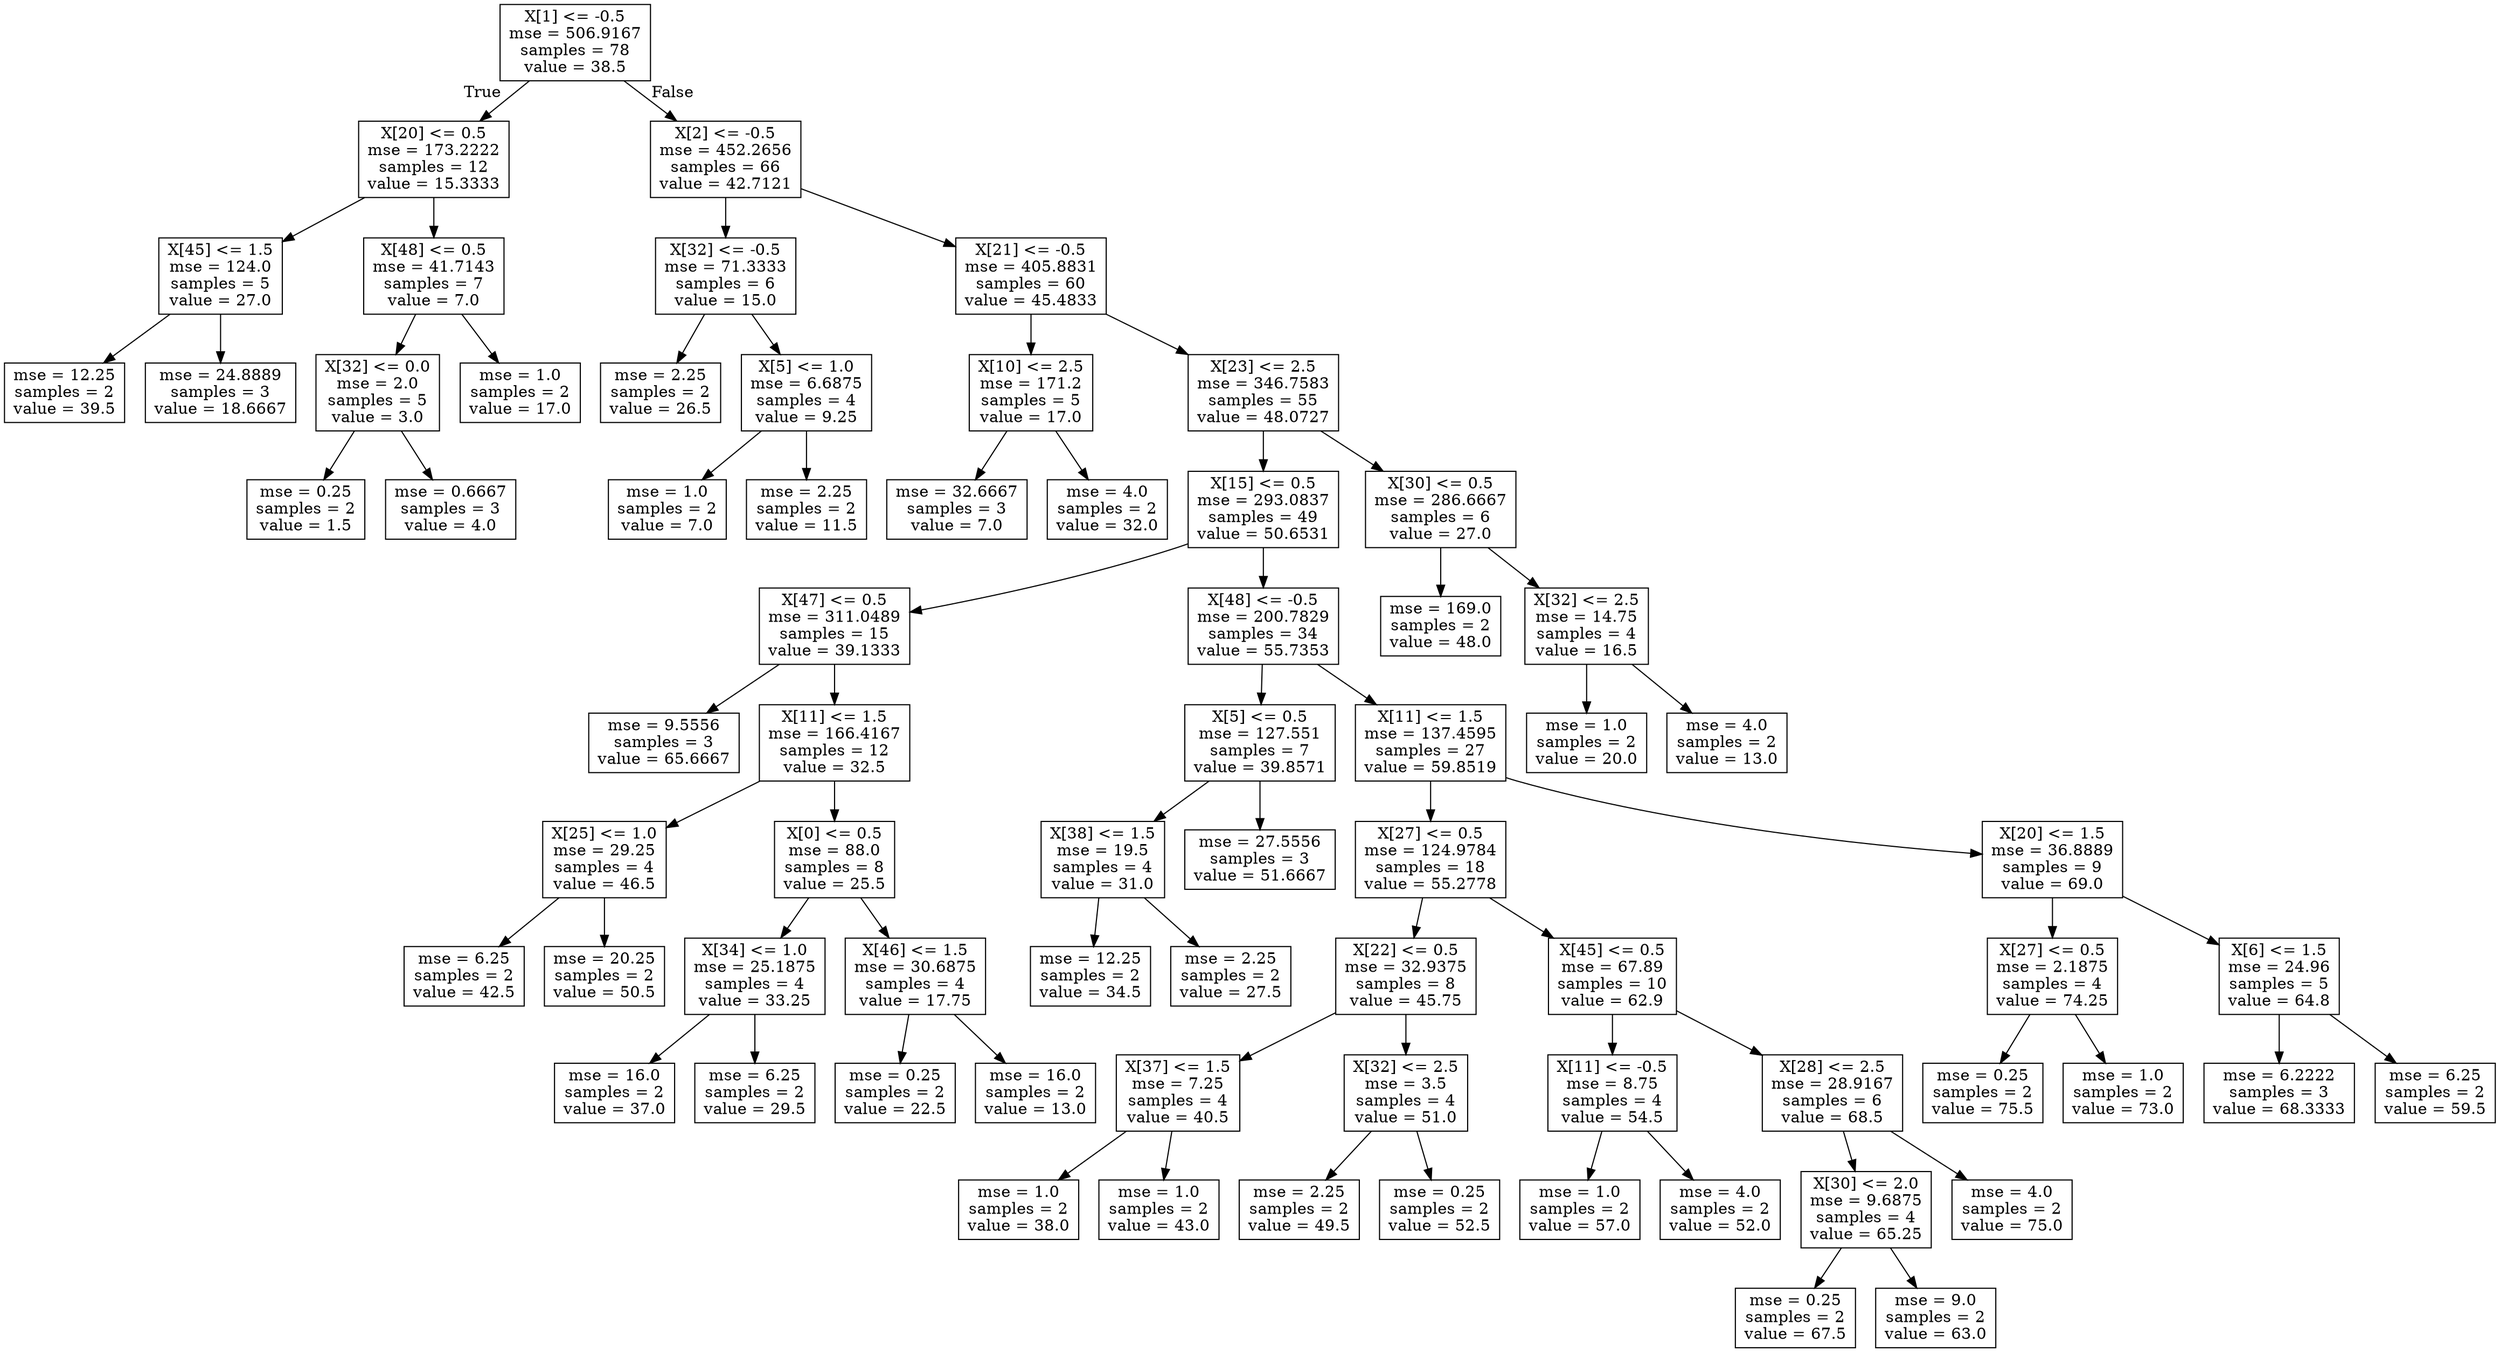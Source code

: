 digraph Tree {
node [shape=box] ;
0 [label="X[1] <= -0.5\nmse = 506.9167\nsamples = 78\nvalue = 38.5"] ;
1 [label="X[20] <= 0.5\nmse = 173.2222\nsamples = 12\nvalue = 15.3333"] ;
0 -> 1 [labeldistance=2.5, labelangle=45, headlabel="True"] ;
2 [label="X[45] <= 1.5\nmse = 124.0\nsamples = 5\nvalue = 27.0"] ;
1 -> 2 ;
3 [label="mse = 12.25\nsamples = 2\nvalue = 39.5"] ;
2 -> 3 ;
4 [label="mse = 24.8889\nsamples = 3\nvalue = 18.6667"] ;
2 -> 4 ;
5 [label="X[48] <= 0.5\nmse = 41.7143\nsamples = 7\nvalue = 7.0"] ;
1 -> 5 ;
6 [label="X[32] <= 0.0\nmse = 2.0\nsamples = 5\nvalue = 3.0"] ;
5 -> 6 ;
7 [label="mse = 0.25\nsamples = 2\nvalue = 1.5"] ;
6 -> 7 ;
8 [label="mse = 0.6667\nsamples = 3\nvalue = 4.0"] ;
6 -> 8 ;
9 [label="mse = 1.0\nsamples = 2\nvalue = 17.0"] ;
5 -> 9 ;
10 [label="X[2] <= -0.5\nmse = 452.2656\nsamples = 66\nvalue = 42.7121"] ;
0 -> 10 [labeldistance=2.5, labelangle=-45, headlabel="False"] ;
11 [label="X[32] <= -0.5\nmse = 71.3333\nsamples = 6\nvalue = 15.0"] ;
10 -> 11 ;
12 [label="mse = 2.25\nsamples = 2\nvalue = 26.5"] ;
11 -> 12 ;
13 [label="X[5] <= 1.0\nmse = 6.6875\nsamples = 4\nvalue = 9.25"] ;
11 -> 13 ;
14 [label="mse = 1.0\nsamples = 2\nvalue = 7.0"] ;
13 -> 14 ;
15 [label="mse = 2.25\nsamples = 2\nvalue = 11.5"] ;
13 -> 15 ;
16 [label="X[21] <= -0.5\nmse = 405.8831\nsamples = 60\nvalue = 45.4833"] ;
10 -> 16 ;
17 [label="X[10] <= 2.5\nmse = 171.2\nsamples = 5\nvalue = 17.0"] ;
16 -> 17 ;
18 [label="mse = 32.6667\nsamples = 3\nvalue = 7.0"] ;
17 -> 18 ;
19 [label="mse = 4.0\nsamples = 2\nvalue = 32.0"] ;
17 -> 19 ;
20 [label="X[23] <= 2.5\nmse = 346.7583\nsamples = 55\nvalue = 48.0727"] ;
16 -> 20 ;
21 [label="X[15] <= 0.5\nmse = 293.0837\nsamples = 49\nvalue = 50.6531"] ;
20 -> 21 ;
22 [label="X[47] <= 0.5\nmse = 311.0489\nsamples = 15\nvalue = 39.1333"] ;
21 -> 22 ;
23 [label="mse = 9.5556\nsamples = 3\nvalue = 65.6667"] ;
22 -> 23 ;
24 [label="X[11] <= 1.5\nmse = 166.4167\nsamples = 12\nvalue = 32.5"] ;
22 -> 24 ;
25 [label="X[25] <= 1.0\nmse = 29.25\nsamples = 4\nvalue = 46.5"] ;
24 -> 25 ;
26 [label="mse = 6.25\nsamples = 2\nvalue = 42.5"] ;
25 -> 26 ;
27 [label="mse = 20.25\nsamples = 2\nvalue = 50.5"] ;
25 -> 27 ;
28 [label="X[0] <= 0.5\nmse = 88.0\nsamples = 8\nvalue = 25.5"] ;
24 -> 28 ;
29 [label="X[34] <= 1.0\nmse = 25.1875\nsamples = 4\nvalue = 33.25"] ;
28 -> 29 ;
30 [label="mse = 16.0\nsamples = 2\nvalue = 37.0"] ;
29 -> 30 ;
31 [label="mse = 6.25\nsamples = 2\nvalue = 29.5"] ;
29 -> 31 ;
32 [label="X[46] <= 1.5\nmse = 30.6875\nsamples = 4\nvalue = 17.75"] ;
28 -> 32 ;
33 [label="mse = 0.25\nsamples = 2\nvalue = 22.5"] ;
32 -> 33 ;
34 [label="mse = 16.0\nsamples = 2\nvalue = 13.0"] ;
32 -> 34 ;
35 [label="X[48] <= -0.5\nmse = 200.7829\nsamples = 34\nvalue = 55.7353"] ;
21 -> 35 ;
36 [label="X[5] <= 0.5\nmse = 127.551\nsamples = 7\nvalue = 39.8571"] ;
35 -> 36 ;
37 [label="X[38] <= 1.5\nmse = 19.5\nsamples = 4\nvalue = 31.0"] ;
36 -> 37 ;
38 [label="mse = 12.25\nsamples = 2\nvalue = 34.5"] ;
37 -> 38 ;
39 [label="mse = 2.25\nsamples = 2\nvalue = 27.5"] ;
37 -> 39 ;
40 [label="mse = 27.5556\nsamples = 3\nvalue = 51.6667"] ;
36 -> 40 ;
41 [label="X[11] <= 1.5\nmse = 137.4595\nsamples = 27\nvalue = 59.8519"] ;
35 -> 41 ;
42 [label="X[27] <= 0.5\nmse = 124.9784\nsamples = 18\nvalue = 55.2778"] ;
41 -> 42 ;
43 [label="X[22] <= 0.5\nmse = 32.9375\nsamples = 8\nvalue = 45.75"] ;
42 -> 43 ;
44 [label="X[37] <= 1.5\nmse = 7.25\nsamples = 4\nvalue = 40.5"] ;
43 -> 44 ;
45 [label="mse = 1.0\nsamples = 2\nvalue = 38.0"] ;
44 -> 45 ;
46 [label="mse = 1.0\nsamples = 2\nvalue = 43.0"] ;
44 -> 46 ;
47 [label="X[32] <= 2.5\nmse = 3.5\nsamples = 4\nvalue = 51.0"] ;
43 -> 47 ;
48 [label="mse = 2.25\nsamples = 2\nvalue = 49.5"] ;
47 -> 48 ;
49 [label="mse = 0.25\nsamples = 2\nvalue = 52.5"] ;
47 -> 49 ;
50 [label="X[45] <= 0.5\nmse = 67.89\nsamples = 10\nvalue = 62.9"] ;
42 -> 50 ;
51 [label="X[11] <= -0.5\nmse = 8.75\nsamples = 4\nvalue = 54.5"] ;
50 -> 51 ;
52 [label="mse = 1.0\nsamples = 2\nvalue = 57.0"] ;
51 -> 52 ;
53 [label="mse = 4.0\nsamples = 2\nvalue = 52.0"] ;
51 -> 53 ;
54 [label="X[28] <= 2.5\nmse = 28.9167\nsamples = 6\nvalue = 68.5"] ;
50 -> 54 ;
55 [label="X[30] <= 2.0\nmse = 9.6875\nsamples = 4\nvalue = 65.25"] ;
54 -> 55 ;
56 [label="mse = 0.25\nsamples = 2\nvalue = 67.5"] ;
55 -> 56 ;
57 [label="mse = 9.0\nsamples = 2\nvalue = 63.0"] ;
55 -> 57 ;
58 [label="mse = 4.0\nsamples = 2\nvalue = 75.0"] ;
54 -> 58 ;
59 [label="X[20] <= 1.5\nmse = 36.8889\nsamples = 9\nvalue = 69.0"] ;
41 -> 59 ;
60 [label="X[27] <= 0.5\nmse = 2.1875\nsamples = 4\nvalue = 74.25"] ;
59 -> 60 ;
61 [label="mse = 0.25\nsamples = 2\nvalue = 75.5"] ;
60 -> 61 ;
62 [label="mse = 1.0\nsamples = 2\nvalue = 73.0"] ;
60 -> 62 ;
63 [label="X[6] <= 1.5\nmse = 24.96\nsamples = 5\nvalue = 64.8"] ;
59 -> 63 ;
64 [label="mse = 6.2222\nsamples = 3\nvalue = 68.3333"] ;
63 -> 64 ;
65 [label="mse = 6.25\nsamples = 2\nvalue = 59.5"] ;
63 -> 65 ;
66 [label="X[30] <= 0.5\nmse = 286.6667\nsamples = 6\nvalue = 27.0"] ;
20 -> 66 ;
67 [label="mse = 169.0\nsamples = 2\nvalue = 48.0"] ;
66 -> 67 ;
68 [label="X[32] <= 2.5\nmse = 14.75\nsamples = 4\nvalue = 16.5"] ;
66 -> 68 ;
69 [label="mse = 1.0\nsamples = 2\nvalue = 20.0"] ;
68 -> 69 ;
70 [label="mse = 4.0\nsamples = 2\nvalue = 13.0"] ;
68 -> 70 ;
}